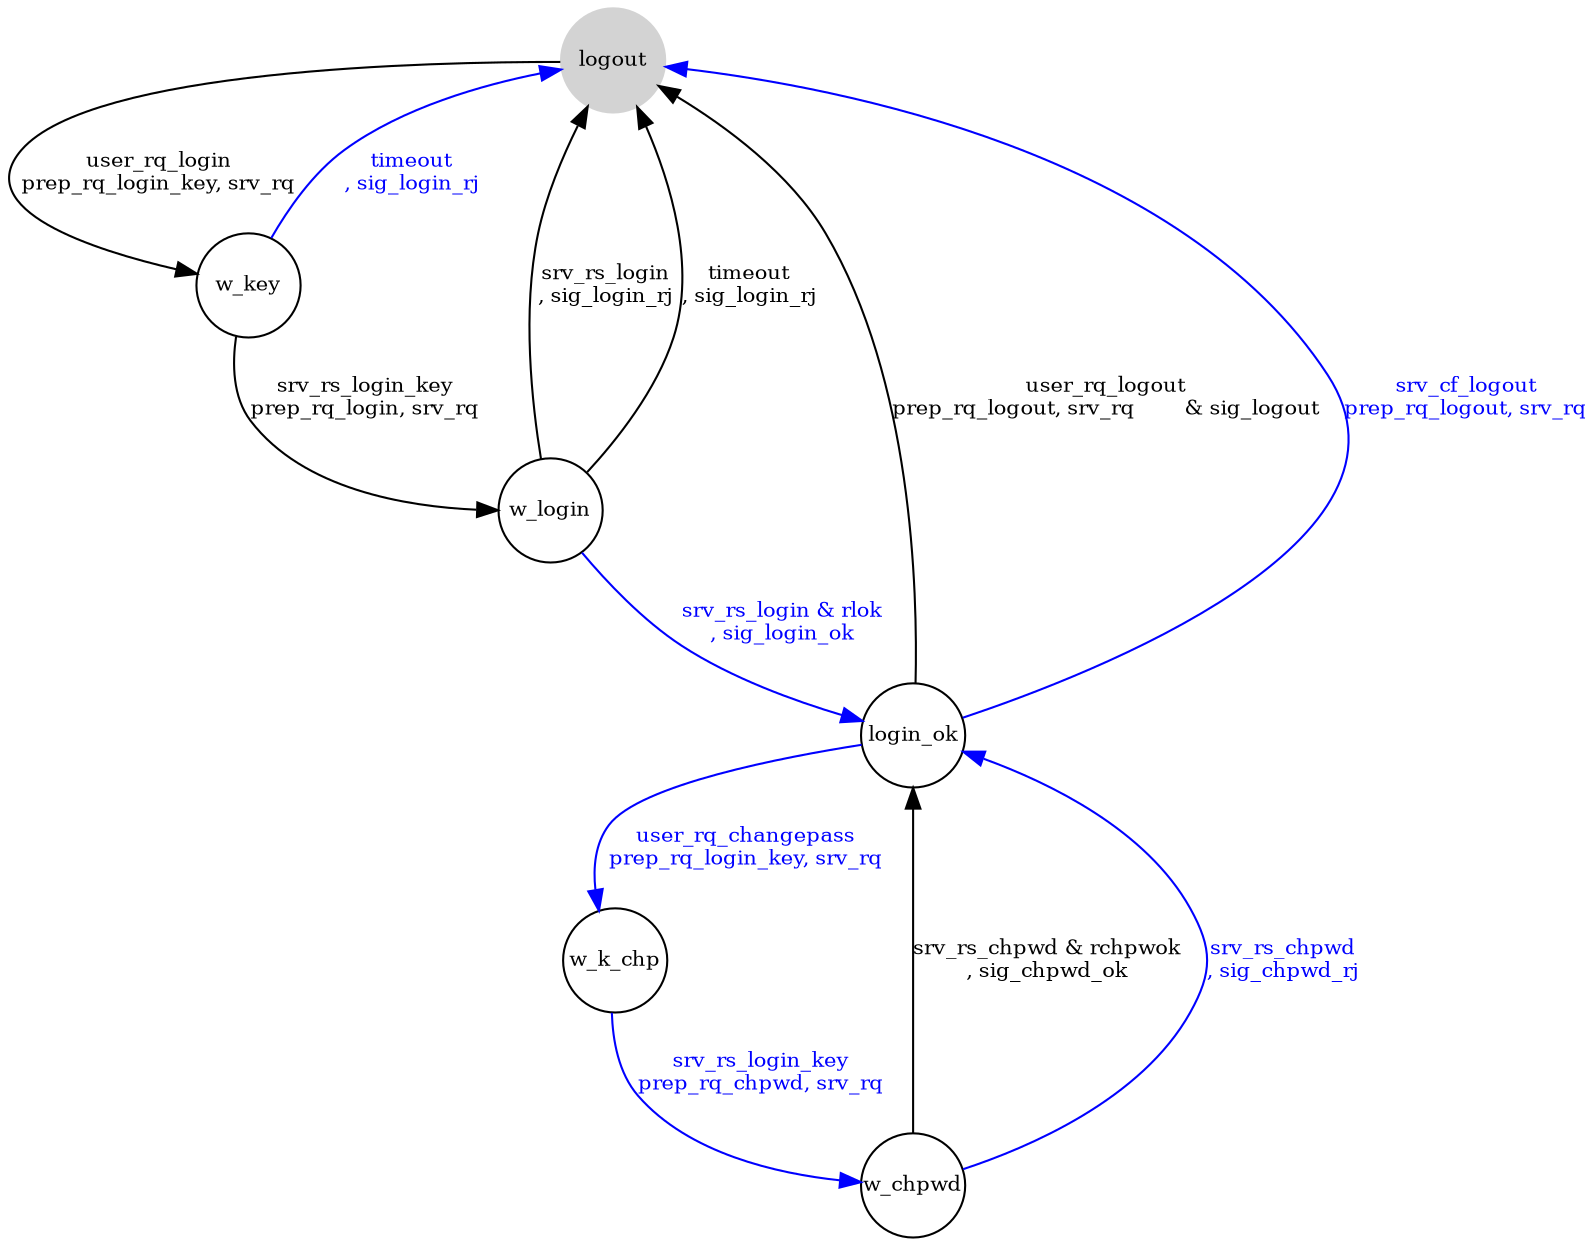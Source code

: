 digraph automata {
    node [shape = circle, fontsize=10, fixedsize=true width=0.7];
    logout [ style = filled, color=lightgrey ];

        logout  ->  w_key  [ label = "user_rq_login\nprep_rq_login_key, srv_rq", color=black, fontcolor=black, fontsize=10, fixedsize=true ];
    w_key  ->  w_login  [ label = "srv_rs_login_key\nprep_rq_login, srv_rq", color=black, fontcolor=black, fontsize=10, fixedsize=true ];
    w_key  ->  logout  [ label = "timeout\n, sig_login_rj", color=blue, fontcolor=blue, fontsize=10, fixedsize=true ];
    w_login  ->  login_ok  [ label = "srv_rs_login & rlok\n, sig_login_ok", color=blue, fontcolor=blue, fontsize=10, fixedsize=true ];
    w_login  ->  logout  [ label = "srv_rs_login\n, sig_login_rj", color=black, fontcolor=black, fontsize=10, fixedsize=true ];
    w_login  ->  logout  [ label = "timeout\n, sig_login_rj", color=black, fontcolor=black, fontsize=10, fixedsize=true ];
    login_ok  ->  logout  [ label = "user_rq_logout\nprep_rq_logout, srv_rq        & sig_logout", color=black, fontcolor=black, fontsize=10, fixedsize=true ];
    login_ok  ->  logout  [ label = "srv_cf_logout\nprep_rq_logout, srv_rq", color=blue, fontcolor=blue, fontsize=10, fixedsize=true ];
    login_ok  ->  w_k_chp  [ label = "user_rq_changepass\nprep_rq_login_key, srv_rq", color=blue, fontcolor=blue, fontsize=10, fixedsize=true ];
    w_k_chp  ->  w_chpwd  [ label = "srv_rs_login_key\nprep_rq_chpwd, srv_rq", color=blue, fontcolor=blue, fontsize=10, fixedsize=true ];
    w_chpwd  ->  login_ok  [ label = "srv_rs_chpwd & rchpwok\n, sig_chpwd_ok", color=black, fontcolor=black, fontsize=10, fixedsize=true ];
    w_chpwd  ->  login_ok  [ label = "srv_rs_chpwd\n, sig_chpwd_rj", color=blue, fontcolor=blue, fontsize=10, fixedsize=true ];
 

    //fsm_cli_acs  [ shape = plaintext ];
}
